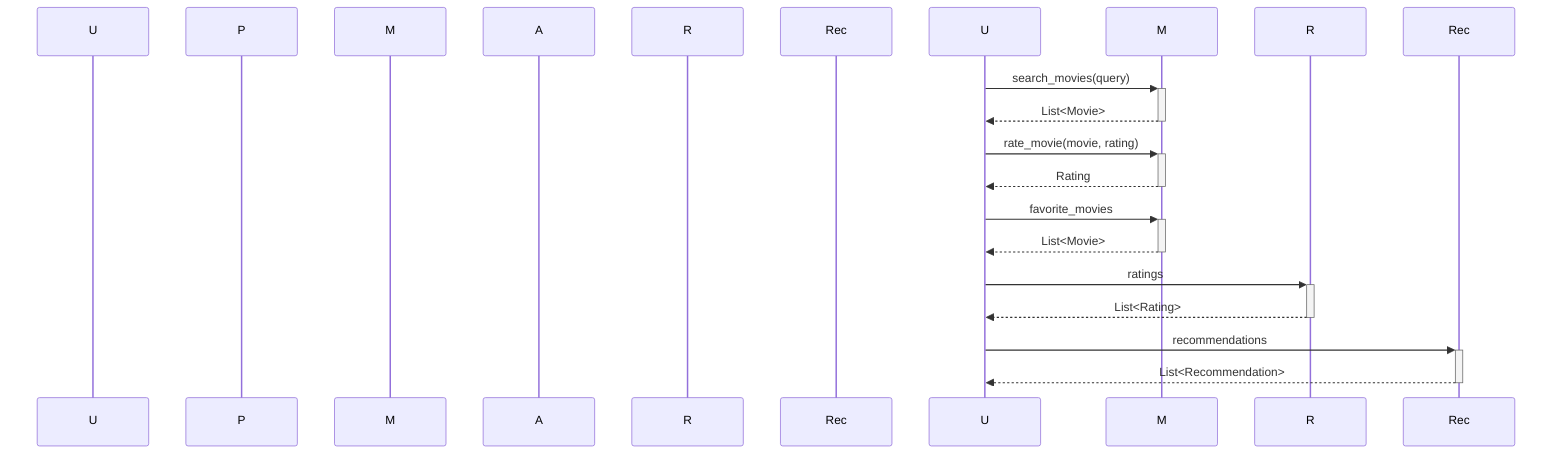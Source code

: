 sequenceDiagram
    participant User as U
    participant Profile as P
    participant Movie as M
    participant Actor as A
    participant Rating as R
    participant Recommendation as Rec

    U->>+M: search_movies(query)
    M-->>-U: List<Movie>

    U->>+M: rate_movie(movie, rating)
    M-->>-U: Rating

    U->>+M: favorite_movies
    M-->>-U: List<Movie>

    U->>+R: ratings
    R-->>-U: List<Rating>

    U->>+Rec: recommendations
    Rec-->>-U: List<Recommendation>